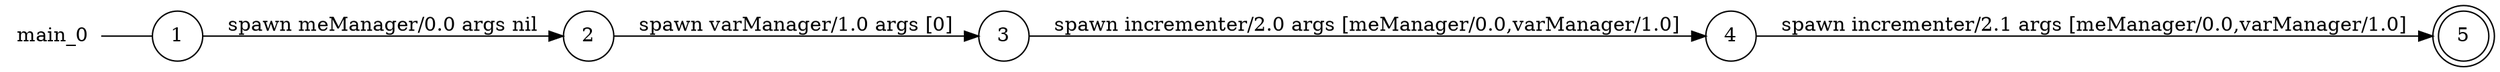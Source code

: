 digraph main_0 {
	rankdir="LR";
	n_0 [label="main_0", shape="plaintext"];
	n_1 [id="5", shape=circle, label="3"];
	n_2 [id="1", shape=circle, label="1"];
	n_0 -> n_2 [arrowhead=none];
	n_3 [id="2", shape=circle, label="2"];
	n_4 [id="4", shape=doublecircle, label="5"];
	n_5 [id="3", shape=circle, label="4"];

	n_5 -> n_4 [id="[$e|1]", label="spawn incrementer/2.1 args [meManager/0.0,varManager/1.0]"];
	n_3 -> n_1 [id="[$e|2]", label="spawn varManager/1.0 args [0]"];
	n_1 -> n_5 [id="[$e|0]", label="spawn incrementer/2.0 args [meManager/0.0,varManager/1.0]"];
	n_2 -> n_3 [id="[$e|3]", label="spawn meManager/0.0 args nil"];
}
